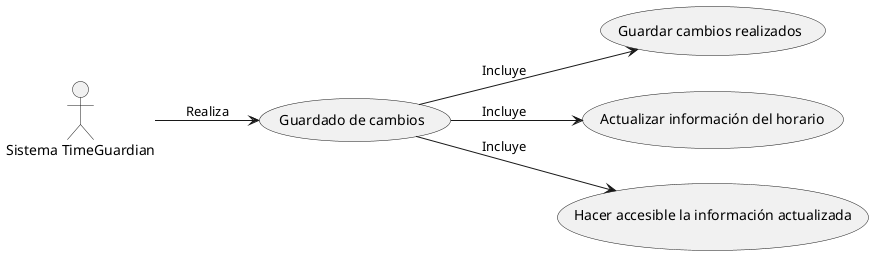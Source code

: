 @startuml
left to right direction
actor "Sistema TimeGuardian" as A
usecase "Guardado de cambios" as UC3
usecase "Guardar cambios realizados" as UC3_1
usecase "Actualizar información del horario" as UC3_2
usecase "Hacer accesible la información actualizada" as UC3_3

A --> UC3 : Realiza
UC3 --> UC3_1 : Incluye
UC3 --> UC3_2 : Incluye
UC3 --> UC3_3 : Incluye
@enduml

